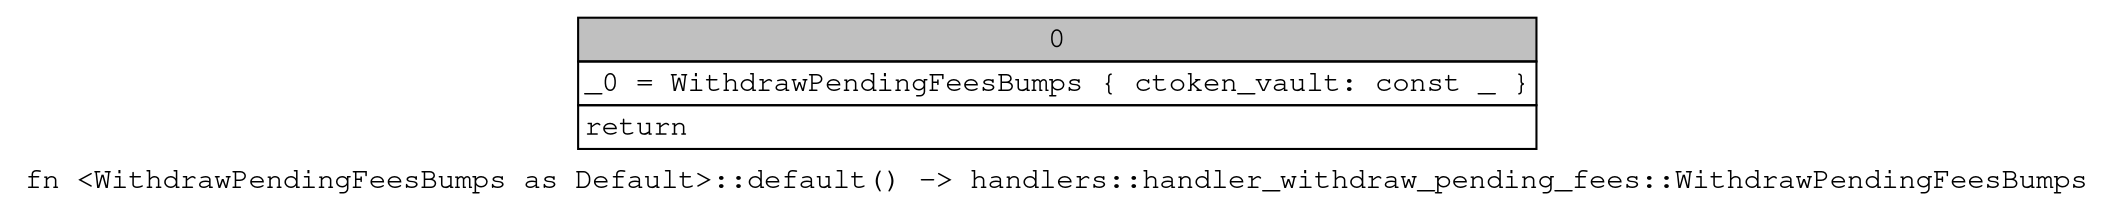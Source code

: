 digraph Mir_0_1826 {
    graph [fontname="Courier, monospace"];
    node [fontname="Courier, monospace"];
    edge [fontname="Courier, monospace"];
    label=<fn &lt;WithdrawPendingFeesBumps as Default&gt;::default() -&gt; handlers::handler_withdraw_pending_fees::WithdrawPendingFeesBumps<br align="left"/>>;
    bb0__0_1826 [shape="none", label=<<table border="0" cellborder="1" cellspacing="0"><tr><td bgcolor="gray" align="center" colspan="1">0</td></tr><tr><td align="left" balign="left">_0 = WithdrawPendingFeesBumps { ctoken_vault: const _ }<br/></td></tr><tr><td align="left">return</td></tr></table>>];
}
